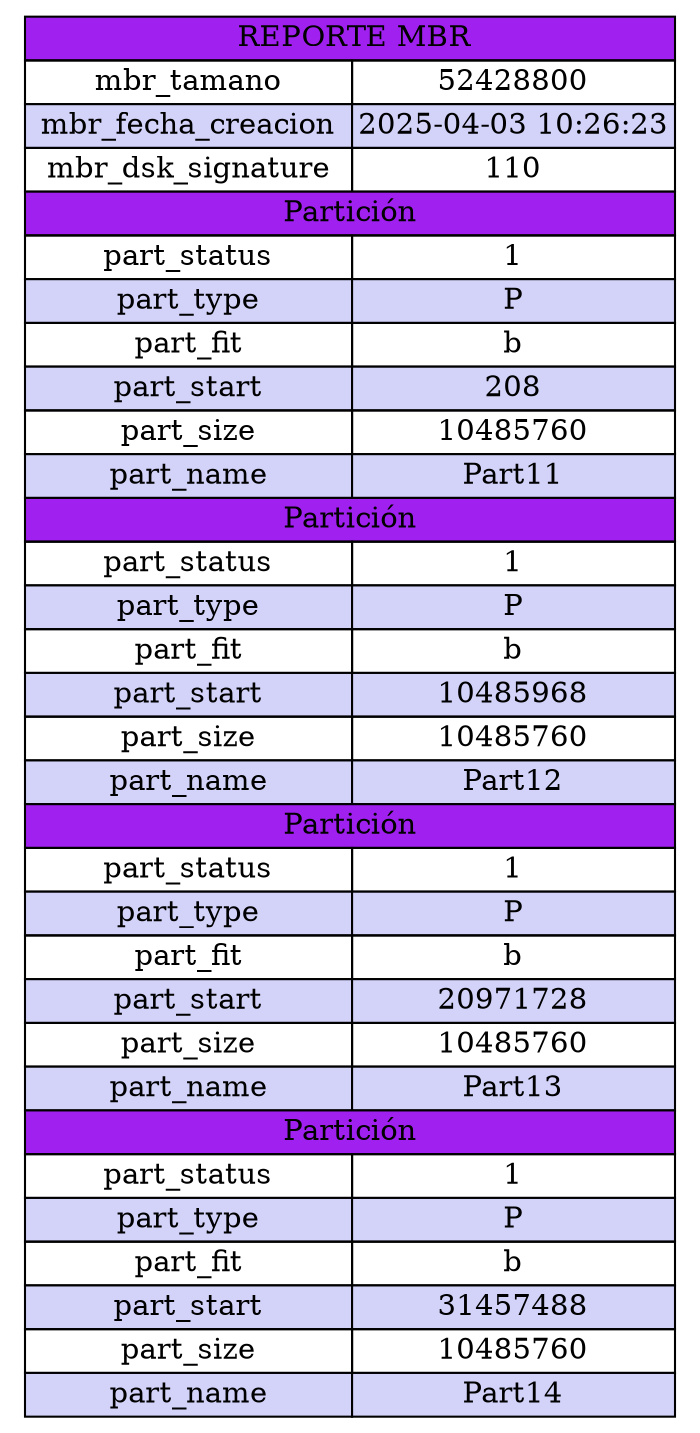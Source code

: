 digraph {
	node [shape=plaintext]
	table [label=<
		<TABLE BORDER="0" CELLBORDER="1" CELLSPACING="0">
			<TR><TD bgcolor="purple" COLSPAN="2"> REPORTE MBR</TD></TR>
			<TR><TD> mbr_tamano </TD><TD>52428800</TD></TR>
			<TR><TD bgcolor="#D3D3FA"> mbr_fecha_creacion </TD><TD bgcolor="#D3D3FA">2025-04-03 10:26:23</TD></TR>
			<TR><TD> mbr_dsk_signature </TD><TD>110</TD></TR>
			<TR><TD bgcolor="purple" COLSPAN="2">Partición</TD></TR>
			<TR><TD> part_status </TD><TD>1</TD></TR>
			<TR><TD bgcolor="#D3D3FA"> part_type </TD><TD bgcolor="#D3D3FA">P</TD></TR>
			<TR><TD> part_fit </TD><TD>b</TD></TR>
			<TR><TD bgcolor="#D3D3FA"> part_start </TD><TD bgcolor="#D3D3FA">208</TD></TR>
			<TR><TD> part_size </TD><TD>10485760</TD></TR>
			<TR><TD bgcolor="#D3D3FA"> part_name </TD><TD bgcolor="#D3D3FA">Part11</TD></TR>
			<TR><TD bgcolor="purple" COLSPAN="2">Partición</TD></TR>
			<TR><TD> part_status </TD><TD>1</TD></TR>
			<TR><TD bgcolor="#D3D3FA"> part_type </TD><TD bgcolor="#D3D3FA">P</TD></TR>
			<TR><TD> part_fit </TD><TD>b</TD></TR>
			<TR><TD bgcolor="#D3D3FA"> part_start </TD><TD bgcolor="#D3D3FA">10485968</TD></TR>
			<TR><TD> part_size </TD><TD>10485760</TD></TR>
			<TR><TD bgcolor="#D3D3FA"> part_name </TD><TD bgcolor="#D3D3FA">Part12</TD></TR>
			<TR><TD bgcolor="purple" COLSPAN="2">Partición</TD></TR>
			<TR><TD> part_status </TD><TD>1</TD></TR>
			<TR><TD bgcolor="#D3D3FA"> part_type </TD><TD bgcolor="#D3D3FA">P</TD></TR>
			<TR><TD> part_fit </TD><TD>b</TD></TR>
			<TR><TD bgcolor="#D3D3FA"> part_start </TD><TD bgcolor="#D3D3FA">20971728</TD></TR>
			<TR><TD> part_size </TD><TD>10485760</TD></TR>
			<TR><TD bgcolor="#D3D3FA"> part_name </TD><TD bgcolor="#D3D3FA">Part13</TD></TR>
			<TR><TD bgcolor="purple" COLSPAN="2">Partición</TD></TR>
			<TR><TD> part_status </TD><TD>1</TD></TR>
			<TR><TD bgcolor="#D3D3FA"> part_type </TD><TD bgcolor="#D3D3FA">P</TD></TR>
			<TR><TD> part_fit </TD><TD>b</TD></TR>
			<TR><TD bgcolor="#D3D3FA"> part_start </TD><TD bgcolor="#D3D3FA">31457488</TD></TR>
			<TR><TD> part_size </TD><TD>10485760</TD></TR>
			<TR><TD bgcolor="#D3D3FA"> part_name </TD><TD bgcolor="#D3D3FA">Part14</TD></TR>
		</TABLE>
	>]
}
